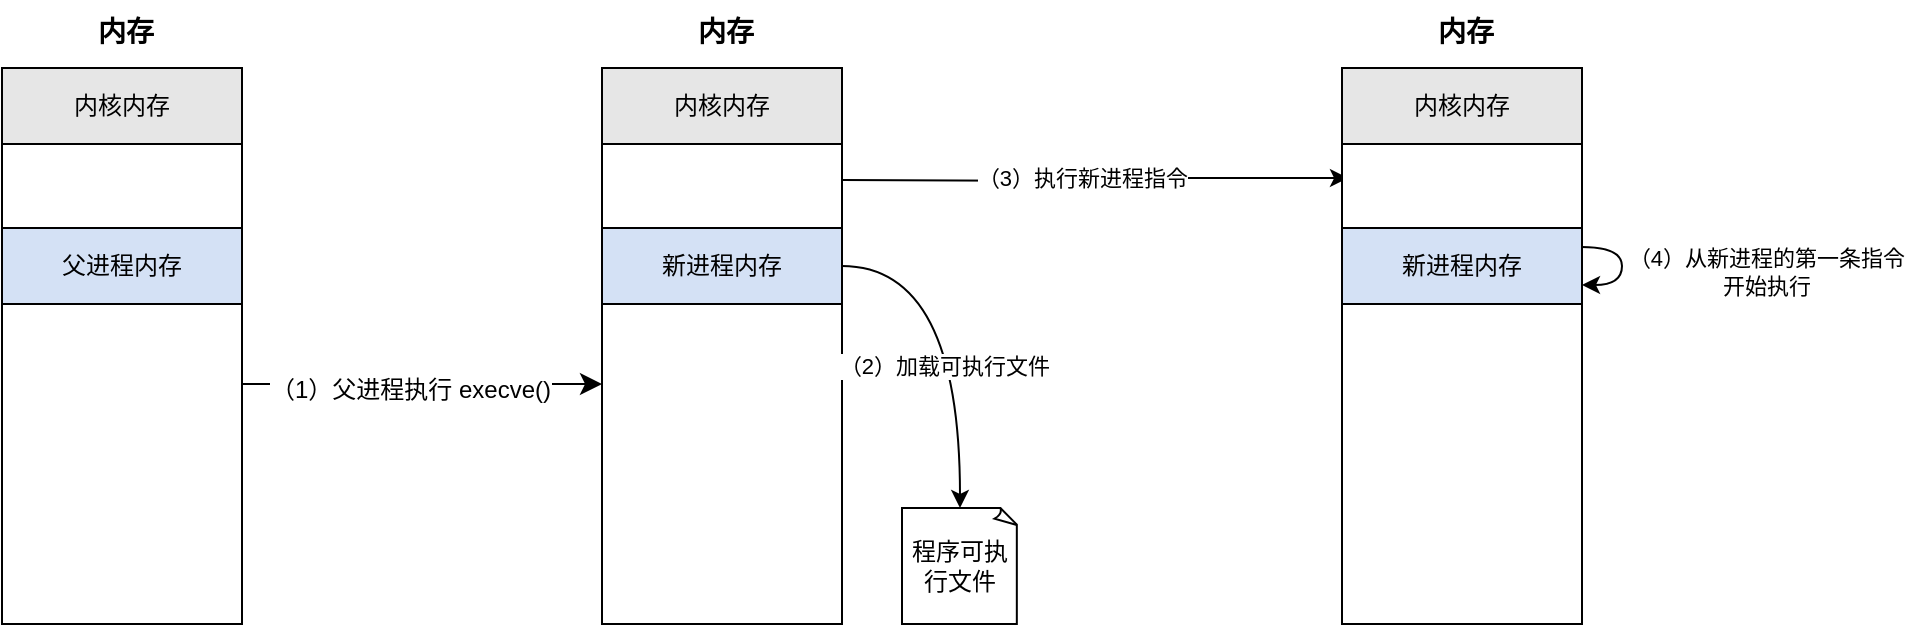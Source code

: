 <mxfile version="28.2.1">
  <diagram name="第 1 页" id="brHD71B619CdzZFLTjKk">
    <mxGraphModel dx="1426" dy="743" grid="1" gridSize="10" guides="1" tooltips="1" connect="1" arrows="1" fold="1" page="1" pageScale="1" pageWidth="827" pageHeight="1169" math="0" shadow="0">
      <root>
        <mxCell id="0" />
        <mxCell id="1" parent="0" />
        <mxCell id="GnoUhLXs02nZMthtGSBN-1" value="内核内存" style="rounded=0;whiteSpace=wrap;html=1;fillColor=#E6E6E6;" vertex="1" parent="1">
          <mxGeometry x="170" y="194" width="120" height="38" as="geometry" />
        </mxCell>
        <mxCell id="GnoUhLXs02nZMthtGSBN-2" style="edgeStyle=none;curved=1;rounded=0;orthogonalLoop=1;jettySize=auto;html=1;entryX=0;entryY=0.5;entryDx=0;entryDy=0;fontSize=12;startSize=8;endSize=8;" edge="1" parent="1" source="GnoUhLXs02nZMthtGSBN-4" target="GnoUhLXs02nZMthtGSBN-8">
          <mxGeometry relative="1" as="geometry">
            <mxPoint x="444" y="352" as="targetPoint" />
          </mxGeometry>
        </mxCell>
        <mxCell id="GnoUhLXs02nZMthtGSBN-3" value="（1）父进程执行 execve()" style="edgeLabel;html=1;align=center;verticalAlign=middle;resizable=0;points=[];fontSize=12;" vertex="1" connectable="0" parent="GnoUhLXs02nZMthtGSBN-2">
          <mxGeometry x="-0.075" y="-3" relative="1" as="geometry">
            <mxPoint as="offset" />
          </mxGeometry>
        </mxCell>
        <mxCell id="GnoUhLXs02nZMthtGSBN-4" value="" style="rounded=0;whiteSpace=wrap;html=1;" vertex="1" parent="1">
          <mxGeometry x="170" y="232" width="120" height="240" as="geometry" />
        </mxCell>
        <mxCell id="GnoUhLXs02nZMthtGSBN-5" value="父进程内存" style="rounded=0;whiteSpace=wrap;html=1;fillColor=#D4E1F5;" vertex="1" parent="1">
          <mxGeometry x="170" y="274" width="120" height="38" as="geometry" />
        </mxCell>
        <mxCell id="GnoUhLXs02nZMthtGSBN-6" value="&lt;font style=&quot;font-size: 14px;&quot;&gt;&lt;b&gt;内存&lt;/b&gt;&lt;/font&gt;" style="text;strokeColor=none;fillColor=none;html=1;align=center;verticalAlign=middle;whiteSpace=wrap;rounded=0;fontSize=16;" vertex="1" parent="1">
          <mxGeometry x="202" y="160" width="60" height="30" as="geometry" />
        </mxCell>
        <mxCell id="GnoUhLXs02nZMthtGSBN-7" value="内核内存" style="rounded=0;whiteSpace=wrap;html=1;fillColor=#E6E6E6;" vertex="1" parent="1">
          <mxGeometry x="470" y="194" width="120" height="38" as="geometry" />
        </mxCell>
        <mxCell id="GnoUhLXs02nZMthtGSBN-18" style="edgeStyle=orthogonalEdgeStyle;rounded=0;orthogonalLoop=1;jettySize=auto;html=1;exitX=1;exitY=0.75;exitDx=0;exitDy=0;entryX=0.025;entryY=0.071;entryDx=0;entryDy=0;entryPerimeter=0;" edge="1" parent="1" target="GnoUhLXs02nZMthtGSBN-15">
          <mxGeometry relative="1" as="geometry">
            <mxPoint x="590" y="250" as="sourcePoint" />
            <mxPoint x="780" y="250" as="targetPoint" />
          </mxGeometry>
        </mxCell>
        <mxCell id="GnoUhLXs02nZMthtGSBN-19" value="（3）执行新进程指令" style="edgeLabel;html=1;align=center;verticalAlign=middle;resizable=0;points=[];" vertex="1" connectable="0" parent="GnoUhLXs02nZMthtGSBN-18">
          <mxGeometry x="-0.158" y="2" relative="1" as="geometry">
            <mxPoint x="13" as="offset" />
          </mxGeometry>
        </mxCell>
        <mxCell id="GnoUhLXs02nZMthtGSBN-8" value="" style="rounded=0;whiteSpace=wrap;html=1;" vertex="1" parent="1">
          <mxGeometry x="470" y="232" width="120" height="240" as="geometry" />
        </mxCell>
        <mxCell id="GnoUhLXs02nZMthtGSBN-9" value="新进程内存" style="rounded=0;whiteSpace=wrap;html=1;fillColor=#D4E1F5;" vertex="1" parent="1">
          <mxGeometry x="470" y="274" width="120" height="38" as="geometry" />
        </mxCell>
        <mxCell id="GnoUhLXs02nZMthtGSBN-10" value="&lt;font style=&quot;font-size: 14px;&quot;&gt;&lt;b&gt;内存&lt;/b&gt;&lt;/font&gt;" style="text;strokeColor=none;fillColor=none;html=1;align=center;verticalAlign=middle;whiteSpace=wrap;rounded=0;fontSize=16;" vertex="1" parent="1">
          <mxGeometry x="502" y="160" width="60" height="30" as="geometry" />
        </mxCell>
        <mxCell id="GnoUhLXs02nZMthtGSBN-11" value="程序可执行文件" style="whiteSpace=wrap;html=1;shape=mxgraph.basic.document" vertex="1" parent="1">
          <mxGeometry x="620" y="414" width="58" height="58" as="geometry" />
        </mxCell>
        <mxCell id="GnoUhLXs02nZMthtGSBN-12" style="edgeStyle=orthogonalEdgeStyle;rounded=0;orthogonalLoop=1;jettySize=auto;html=1;entryX=0.5;entryY=0;entryDx=0;entryDy=0;entryPerimeter=0;curved=1;" edge="1" parent="1" source="GnoUhLXs02nZMthtGSBN-9" target="GnoUhLXs02nZMthtGSBN-11">
          <mxGeometry relative="1" as="geometry" />
        </mxCell>
        <mxCell id="GnoUhLXs02nZMthtGSBN-13" value="（2）加载可执行文件" style="edgeLabel;html=1;align=center;verticalAlign=middle;resizable=0;points=[];" vertex="1" connectable="0" parent="GnoUhLXs02nZMthtGSBN-12">
          <mxGeometry x="0.211" y="-8" relative="1" as="geometry">
            <mxPoint as="offset" />
          </mxGeometry>
        </mxCell>
        <mxCell id="GnoUhLXs02nZMthtGSBN-14" value="内核内存" style="rounded=0;whiteSpace=wrap;html=1;fillColor=#E6E6E6;" vertex="1" parent="1">
          <mxGeometry x="840" y="194" width="120" height="38" as="geometry" />
        </mxCell>
        <mxCell id="GnoUhLXs02nZMthtGSBN-15" value="" style="rounded=0;whiteSpace=wrap;html=1;" vertex="1" parent="1">
          <mxGeometry x="840" y="232" width="120" height="240" as="geometry" />
        </mxCell>
        <mxCell id="GnoUhLXs02nZMthtGSBN-24" style="edgeStyle=orthogonalEdgeStyle;rounded=0;orthogonalLoop=1;jettySize=auto;html=1;exitX=1;exitY=0.25;exitDx=0;exitDy=0;curved=1;entryX=1;entryY=0.75;entryDx=0;entryDy=0;" edge="1" parent="1" source="GnoUhLXs02nZMthtGSBN-16" target="GnoUhLXs02nZMthtGSBN-16">
          <mxGeometry relative="1" as="geometry">
            <mxPoint x="1090" y="284" as="targetPoint" />
            <Array as="points">
              <mxPoint x="980" y="284" />
              <mxPoint x="980" y="303" />
            </Array>
          </mxGeometry>
        </mxCell>
        <mxCell id="GnoUhLXs02nZMthtGSBN-16" value="新进程内存" style="rounded=0;whiteSpace=wrap;html=1;fillColor=#D4E1F5;" vertex="1" parent="1">
          <mxGeometry x="840" y="274" width="120" height="38" as="geometry" />
        </mxCell>
        <mxCell id="GnoUhLXs02nZMthtGSBN-17" value="&lt;font style=&quot;font-size: 14px;&quot;&gt;&lt;b&gt;内存&lt;/b&gt;&lt;/font&gt;" style="text;strokeColor=none;fillColor=none;html=1;align=center;verticalAlign=middle;whiteSpace=wrap;rounded=0;fontSize=16;" vertex="1" parent="1">
          <mxGeometry x="872" y="160" width="60" height="30" as="geometry" />
        </mxCell>
        <mxCell id="GnoUhLXs02nZMthtGSBN-25" value="（4）从新进程的第一条指令&lt;div&gt;开始执行&lt;/div&gt;" style="edgeLabel;html=1;align=center;verticalAlign=middle;resizable=0;points=[];" vertex="1" connectable="0" parent="1">
          <mxGeometry x="1030" y="360" as="geometry">
            <mxPoint x="22" y="-64" as="offset" />
          </mxGeometry>
        </mxCell>
      </root>
    </mxGraphModel>
  </diagram>
</mxfile>
